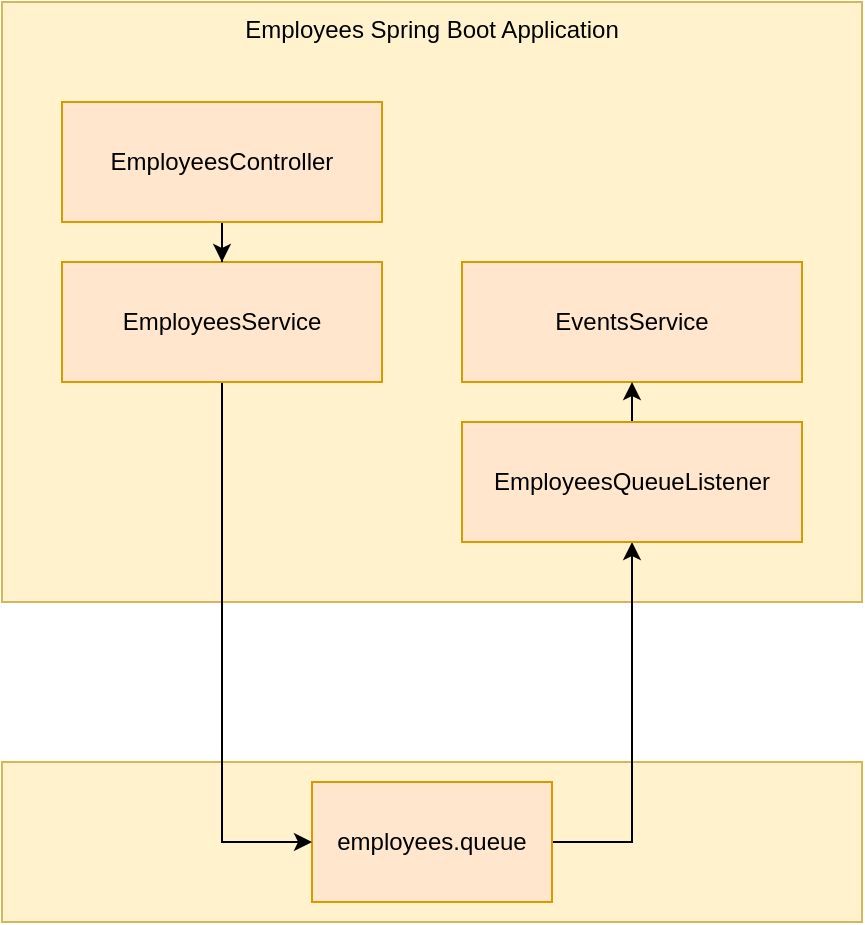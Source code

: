 <mxfile version="13.7.9" type="device"><diagram id="2YAjyTRri8dnU00XAK0B" name="Page-1"><mxGraphModel dx="1995" dy="1136" grid="1" gridSize="10" guides="1" tooltips="1" connect="1" arrows="1" fold="1" page="1" pageScale="1" pageWidth="850" pageHeight="1100" math="0" shadow="0"><root><mxCell id="0"/><mxCell id="1" parent="0"/><mxCell id="oveQQTuPVoKeoszos3Cz-3" value="" style="rounded=0;whiteSpace=wrap;html=1;fillColor=#fff2cc;strokeColor=#d6b656;" vertex="1" parent="1"><mxGeometry x="120" y="520" width="430" height="80" as="geometry"/></mxCell><mxCell id="oveQQTuPVoKeoszos3Cz-1" value="Employees Spring Boot Application" style="rounded=0;whiteSpace=wrap;html=1;verticalAlign=top;fillColor=#fff2cc;strokeColor=#d6b656;" vertex="1" parent="1"><mxGeometry x="120" y="140" width="430" height="300" as="geometry"/></mxCell><mxCell id="oveQQTuPVoKeoszos3Cz-10" style="edgeStyle=orthogonalEdgeStyle;rounded=0;orthogonalLoop=1;jettySize=auto;html=1;exitX=1;exitY=0.5;exitDx=0;exitDy=0;" edge="1" parent="1" source="oveQQTuPVoKeoszos3Cz-2" target="oveQQTuPVoKeoszos3Cz-7"><mxGeometry relative="1" as="geometry"/></mxCell><mxCell id="oveQQTuPVoKeoszos3Cz-2" value="employees.queue" style="rounded=0;whiteSpace=wrap;html=1;fillColor=#ffe6cc;strokeColor=#d79b00;" vertex="1" parent="1"><mxGeometry x="275" y="530" width="120" height="60" as="geometry"/></mxCell><mxCell id="oveQQTuPVoKeoszos3Cz-9" style="edgeStyle=orthogonalEdgeStyle;rounded=0;orthogonalLoop=1;jettySize=auto;html=1;exitX=0.5;exitY=1;exitDx=0;exitDy=0;entryX=0;entryY=0.5;entryDx=0;entryDy=0;" edge="1" parent="1" source="oveQQTuPVoKeoszos3Cz-4" target="oveQQTuPVoKeoszos3Cz-2"><mxGeometry relative="1" as="geometry"/></mxCell><mxCell id="oveQQTuPVoKeoszos3Cz-4" value="EmployeesService" style="rounded=0;whiteSpace=wrap;html=1;fillColor=#ffe6cc;strokeColor=#d79b00;" vertex="1" parent="1"><mxGeometry x="150" y="270" width="160" height="60" as="geometry"/></mxCell><mxCell id="oveQQTuPVoKeoszos3Cz-8" style="edgeStyle=orthogonalEdgeStyle;rounded=0;orthogonalLoop=1;jettySize=auto;html=1;entryX=0.5;entryY=0;entryDx=0;entryDy=0;" edge="1" parent="1" source="oveQQTuPVoKeoszos3Cz-5" target="oveQQTuPVoKeoszos3Cz-4"><mxGeometry relative="1" as="geometry"/></mxCell><mxCell id="oveQQTuPVoKeoszos3Cz-5" value="EmployeesController" style="rounded=0;whiteSpace=wrap;html=1;fillColor=#ffe6cc;strokeColor=#d79b00;" vertex="1" parent="1"><mxGeometry x="150" y="190" width="160" height="60" as="geometry"/></mxCell><mxCell id="oveQQTuPVoKeoszos3Cz-6" value="EventsService" style="rounded=0;whiteSpace=wrap;html=1;fillColor=#ffe6cc;strokeColor=#d79b00;" vertex="1" parent="1"><mxGeometry x="350" y="270" width="170" height="60" as="geometry"/></mxCell><mxCell id="oveQQTuPVoKeoszos3Cz-11" style="edgeStyle=orthogonalEdgeStyle;rounded=0;orthogonalLoop=1;jettySize=auto;html=1;exitX=0.5;exitY=0;exitDx=0;exitDy=0;entryX=0.5;entryY=1;entryDx=0;entryDy=0;" edge="1" parent="1" source="oveQQTuPVoKeoszos3Cz-7" target="oveQQTuPVoKeoszos3Cz-6"><mxGeometry relative="1" as="geometry"/></mxCell><mxCell id="oveQQTuPVoKeoszos3Cz-7" value="EmployeesQueueListener" style="rounded=0;whiteSpace=wrap;html=1;fillColor=#ffe6cc;strokeColor=#d79b00;" vertex="1" parent="1"><mxGeometry x="350" y="350" width="170" height="60" as="geometry"/></mxCell></root></mxGraphModel></diagram></mxfile>